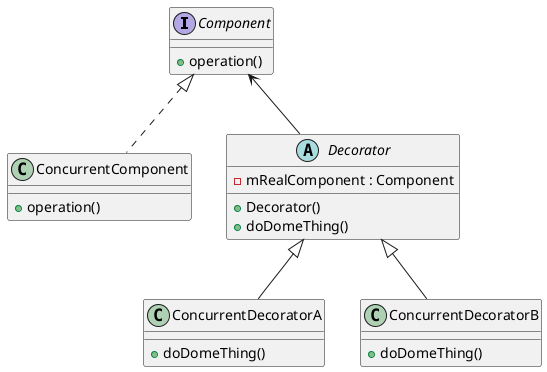 @startuml
interface Component{
    +operation()
}
class ConcurrentComponent{
    +operation()
}
abstract class Decorator {
    - mRealComponent : Component
    +Decorator()
    +doDomeThing()
}

class ConcurrentDecoratorA{
    +doDomeThing()
}
class ConcurrentDecoratorB{
    +doDomeThing()
}

Component <|.. ConcurrentComponent
Decorator <|-- ConcurrentDecoratorA
Decorator <|-- ConcurrentDecoratorB
Component <-- Decorator
@enduml